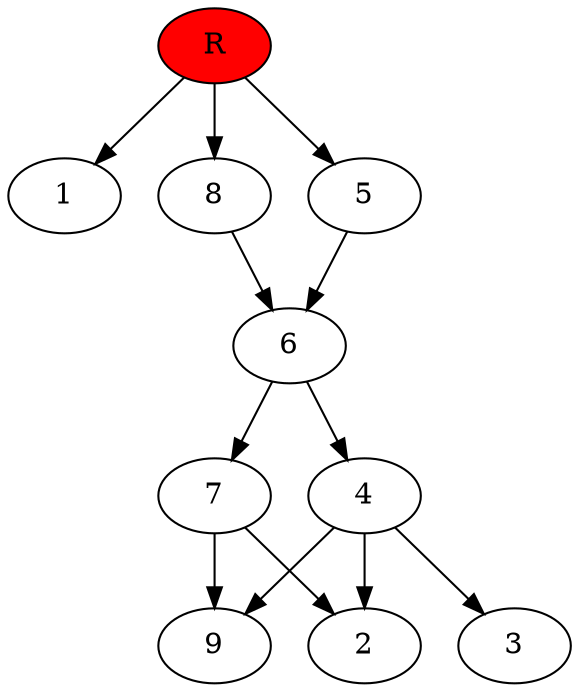 digraph prb53923 {
	1
	2
	3
	4
	5
	6
	7
	8
	R [fillcolor="#ff0000" style=filled]
	4 -> 2
	4 -> 3
	4 -> 9
	5 -> 6
	6 -> 4
	6 -> 7
	7 -> 2
	7 -> 9
	8 -> 6
	R -> 1
	R -> 5
	R -> 8
}
